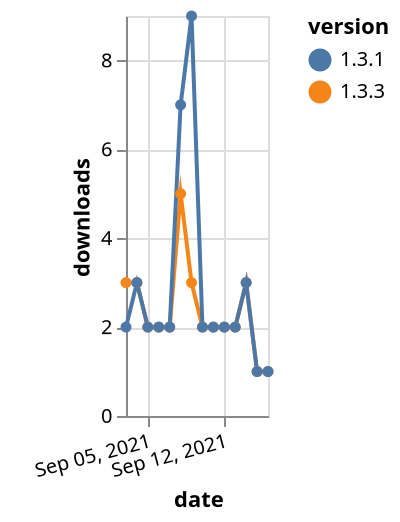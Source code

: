 {"$schema": "https://vega.github.io/schema/vega-lite/v5.json", "description": "A simple bar chart with embedded data.", "data": {"values": [{"date": "2021-09-03", "total": 2344, "delta": 3, "version": "1.3.3"}, {"date": "2021-09-04", "total": 2347, "delta": 3, "version": "1.3.3"}, {"date": "2021-09-05", "total": 2349, "delta": 2, "version": "1.3.3"}, {"date": "2021-09-06", "total": 2351, "delta": 2, "version": "1.3.3"}, {"date": "2021-09-07", "total": 2353, "delta": 2, "version": "1.3.3"}, {"date": "2021-09-08", "total": 2358, "delta": 5, "version": "1.3.3"}, {"date": "2021-09-09", "total": 2361, "delta": 3, "version": "1.3.3"}, {"date": "2021-09-10", "total": 2363, "delta": 2, "version": "1.3.3"}, {"date": "2021-09-11", "total": 2365, "delta": 2, "version": "1.3.3"}, {"date": "2021-09-12", "total": 2367, "delta": 2, "version": "1.3.3"}, {"date": "2021-09-13", "total": 2369, "delta": 2, "version": "1.3.3"}, {"date": "2021-09-14", "total": 2372, "delta": 3, "version": "1.3.3"}, {"date": "2021-09-15", "total": 2373, "delta": 1, "version": "1.3.3"}, {"date": "2021-09-16", "total": 2374, "delta": 1, "version": "1.3.3"}, {"date": "2021-09-03", "total": 4669, "delta": 2, "version": "1.3.1"}, {"date": "2021-09-04", "total": 4672, "delta": 3, "version": "1.3.1"}, {"date": "2021-09-05", "total": 4674, "delta": 2, "version": "1.3.1"}, {"date": "2021-09-06", "total": 4676, "delta": 2, "version": "1.3.1"}, {"date": "2021-09-07", "total": 4678, "delta": 2, "version": "1.3.1"}, {"date": "2021-09-08", "total": 4685, "delta": 7, "version": "1.3.1"}, {"date": "2021-09-09", "total": 4694, "delta": 9, "version": "1.3.1"}, {"date": "2021-09-10", "total": 4696, "delta": 2, "version": "1.3.1"}, {"date": "2021-09-11", "total": 4698, "delta": 2, "version": "1.3.1"}, {"date": "2021-09-12", "total": 4700, "delta": 2, "version": "1.3.1"}, {"date": "2021-09-13", "total": 4702, "delta": 2, "version": "1.3.1"}, {"date": "2021-09-14", "total": 4705, "delta": 3, "version": "1.3.1"}, {"date": "2021-09-15", "total": 4706, "delta": 1, "version": "1.3.1"}, {"date": "2021-09-16", "total": 4707, "delta": 1, "version": "1.3.1"}]}, "width": "container", "mark": {"type": "line", "point": {"filled": true}}, "encoding": {"x": {"field": "date", "type": "temporal", "timeUnit": "yearmonthdate", "title": "date", "axis": {"labelAngle": -15}}, "y": {"field": "delta", "type": "quantitative", "title": "downloads"}, "color": {"field": "version", "type": "nominal"}, "tooltip": {"field": "delta"}}}